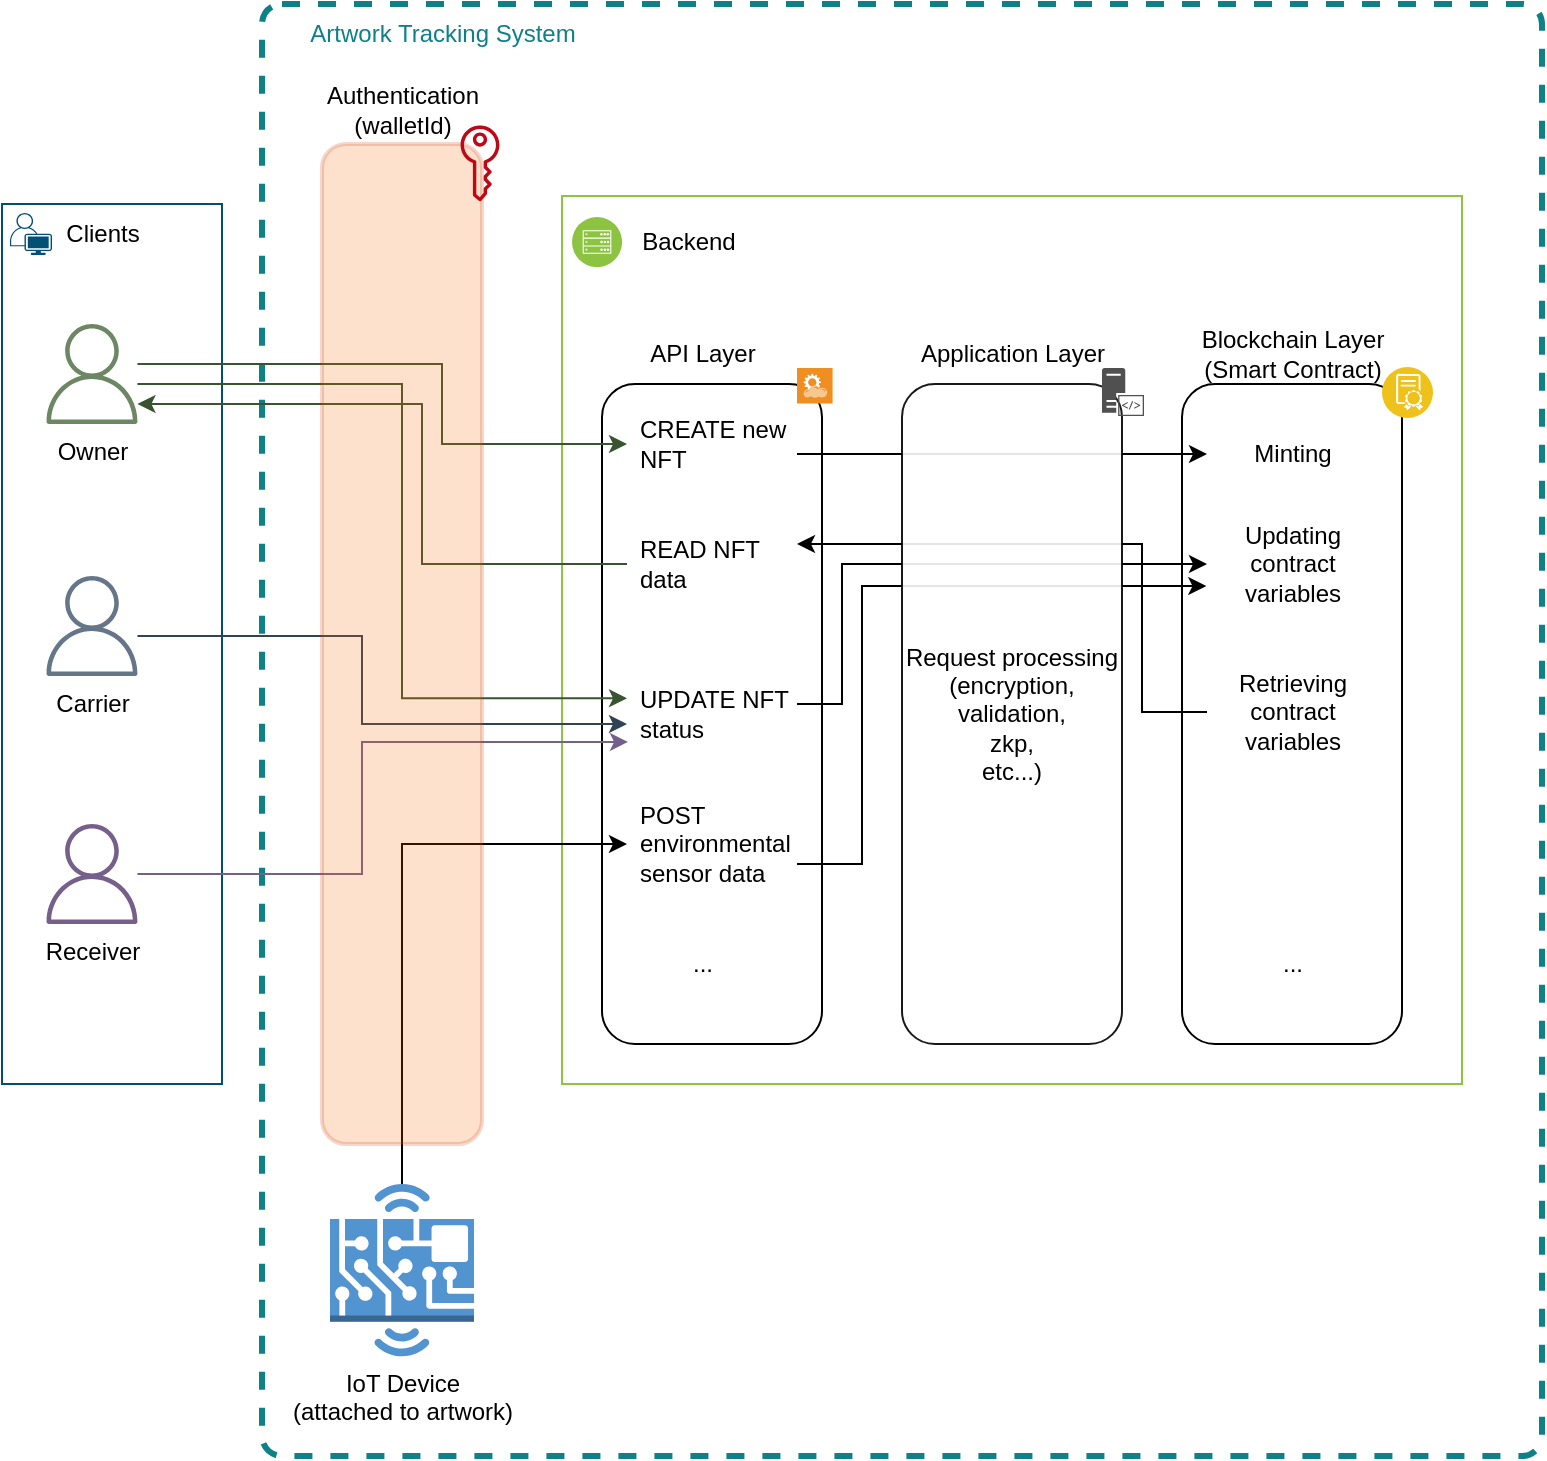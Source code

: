 <mxfile version="21.1.2" type="device">
  <diagram id="ueo7mvtwTdWJJ7_IZG4s" name="Seite-1">
    <mxGraphModel dx="1222" dy="922" grid="1" gridSize="10" guides="1" tooltips="1" connect="1" arrows="1" fold="1" page="1" pageScale="1" pageWidth="1169" pageHeight="827" math="0" shadow="0">
      <root>
        <mxCell id="0" />
        <mxCell id="1" parent="0" />
        <mxCell id="GqR5pssrANM1ScbAsOte-49" value="" style="html=1;align=center;verticalAlign=top;rounded=1;absoluteArcSize=1;arcSize=20;dashed=1;whiteSpace=wrap;fillColor=none;strokeColor=#0e8088;strokeWidth=3;" parent="1" vertex="1">
          <mxGeometry x="330" y="54" width="640" height="726" as="geometry" />
        </mxCell>
        <mxCell id="GqR5pssrANM1ScbAsOte-3" value="" style="rounded=0;whiteSpace=wrap;html=1;fillColor=none;strokeColor=#8dc542;" parent="1" vertex="1">
          <mxGeometry x="480" y="150" width="450" height="444" as="geometry" />
        </mxCell>
        <mxCell id="GqR5pssrANM1ScbAsOte-53" style="edgeStyle=orthogonalEdgeStyle;rounded=0;orthogonalLoop=1;jettySize=auto;html=1;" parent="1" source="GqR5pssrANM1ScbAsOte-52" target="GqR5pssrANM1ScbAsOte-17" edge="1">
          <mxGeometry relative="1" as="geometry">
            <Array as="points">
              <mxPoint x="770" y="408" />
              <mxPoint x="770" y="324" />
            </Array>
          </mxGeometry>
        </mxCell>
        <mxCell id="GqR5pssrANM1ScbAsOte-1" value="" style="rounded=0;whiteSpace=wrap;html=1;fillColor=none;strokeColor=#005073;" parent="1" vertex="1">
          <mxGeometry x="200" y="154" width="110" height="440" as="geometry" />
        </mxCell>
        <mxCell id="GqR5pssrANM1ScbAsOte-2" value="Clients" style="text;html=1;align=center;verticalAlign=middle;resizable=0;points=[];autosize=1;strokeColor=none;fillColor=none;" parent="1" vertex="1">
          <mxGeometry x="220" y="154" width="60" height="30" as="geometry" />
        </mxCell>
        <mxCell id="GqR5pssrANM1ScbAsOte-9" value="" style="edgeStyle=orthogonalEdgeStyle;rounded=0;orthogonalLoop=1;jettySize=auto;html=1;entryX=0;entryY=0.5;entryDx=0;entryDy=0;exitX=0.5;exitY=0;exitDx=0;exitDy=0;exitPerimeter=0;" parent="1" source="GqR5pssrANM1ScbAsOte-35" target="GqR5pssrANM1ScbAsOte-14" edge="1">
          <mxGeometry x="0.003" relative="1" as="geometry">
            <mxPoint x="480" y="704" as="sourcePoint" />
            <Array as="points">
              <mxPoint x="400" y="474" />
            </Array>
            <mxPoint as="offset" />
          </mxGeometry>
        </mxCell>
        <mxCell id="GqR5pssrANM1ScbAsOte-10" value="Blockchain Layer&lt;br&gt;(Smart Contract)" style="text;html=1;align=center;verticalAlign=middle;resizable=0;points=[];autosize=1;strokeColor=none;fillColor=none;" parent="1" vertex="1">
          <mxGeometry x="790" y="209" width="110" height="40" as="geometry" />
        </mxCell>
        <mxCell id="GqR5pssrANM1ScbAsOte-11" value="API Layer" style="text;html=1;align=center;verticalAlign=middle;resizable=0;points=[];autosize=1;strokeColor=none;fillColor=none;" parent="1" vertex="1">
          <mxGeometry x="510" y="214" width="80" height="30" as="geometry" />
        </mxCell>
        <mxCell id="GqR5pssrANM1ScbAsOte-12" value="" style="rounded=1;whiteSpace=wrap;html=1;fillColor=none;" parent="1" vertex="1">
          <mxGeometry x="500" y="244" width="110" height="330" as="geometry" />
        </mxCell>
        <mxCell id="GqR5pssrANM1ScbAsOte-32" style="edgeStyle=orthogonalEdgeStyle;rounded=0;orthogonalLoop=1;jettySize=auto;html=1;entryX=-0.004;entryY=0.684;entryDx=0;entryDy=0;entryPerimeter=0;" parent="1" source="GqR5pssrANM1ScbAsOte-14" target="GqR5pssrANM1ScbAsOte-30" edge="1">
          <mxGeometry relative="1" as="geometry">
            <Array as="points">
              <mxPoint x="630" y="484" />
              <mxPoint x="630" y="345" />
            </Array>
          </mxGeometry>
        </mxCell>
        <mxCell id="GqR5pssrANM1ScbAsOte-14" value="POST environmental sensor data" style="text;strokeColor=none;fillColor=none;align=left;verticalAlign=middle;spacingLeft=4;spacingRight=4;overflow=hidden;points=[[0,0.5],[1,0.5]];portConstraint=eastwest;rotatable=0;whiteSpace=wrap;html=1;" parent="1" vertex="1">
          <mxGeometry x="512.5" y="444" width="85" height="60" as="geometry" />
        </mxCell>
        <mxCell id="GqR5pssrANM1ScbAsOte-34" style="edgeStyle=orthogonalEdgeStyle;rounded=0;orthogonalLoop=1;jettySize=auto;html=1;" parent="1" source="GqR5pssrANM1ScbAsOte-15" target="GqR5pssrANM1ScbAsOte-29" edge="1">
          <mxGeometry relative="1" as="geometry">
            <Array as="points">
              <mxPoint x="620" y="279" />
              <mxPoint x="620" y="279" />
            </Array>
          </mxGeometry>
        </mxCell>
        <mxCell id="GqR5pssrANM1ScbAsOte-15" value="CREATE new NFT" style="text;strokeColor=none;fillColor=none;align=left;verticalAlign=middle;spacingLeft=4;spacingRight=4;overflow=hidden;points=[[0,0.5],[1,0.5]];portConstraint=eastwest;rotatable=0;whiteSpace=wrap;html=1;" parent="1" vertex="1">
          <mxGeometry x="512.5" y="244" width="85" height="60" as="geometry" />
        </mxCell>
        <mxCell id="GqR5pssrANM1ScbAsOte-33" style="edgeStyle=orthogonalEdgeStyle;rounded=0;orthogonalLoop=1;jettySize=auto;html=1;entryX=0;entryY=0.5;entryDx=0;entryDy=0;" parent="1" source="GqR5pssrANM1ScbAsOte-16" target="GqR5pssrANM1ScbAsOte-30" edge="1">
          <mxGeometry relative="1" as="geometry">
            <Array as="points">
              <mxPoint x="620" y="404" />
              <mxPoint x="620" y="334" />
            </Array>
          </mxGeometry>
        </mxCell>
        <mxCell id="GqR5pssrANM1ScbAsOte-16" value="UPDATE NFT status" style="text;strokeColor=none;fillColor=none;align=left;verticalAlign=middle;spacingLeft=4;spacingRight=4;overflow=hidden;points=[[0,0.5],[1,0.5]];portConstraint=eastwest;rotatable=0;whiteSpace=wrap;html=1;" parent="1" vertex="1">
          <mxGeometry x="512.5" y="379" width="85" height="60" as="geometry" />
        </mxCell>
        <mxCell id="GqR5pssrANM1ScbAsOte-17" value="READ NFT data" style="text;strokeColor=none;fillColor=none;align=left;verticalAlign=middle;spacingLeft=4;spacingRight=4;overflow=hidden;points=[[0,0.5],[1,0.5]];portConstraint=eastwest;rotatable=0;whiteSpace=wrap;html=1;" parent="1" vertex="1">
          <mxGeometry x="512.5" y="304" width="85" height="60" as="geometry" />
        </mxCell>
        <mxCell id="GqR5pssrANM1ScbAsOte-20" style="edgeStyle=orthogonalEdgeStyle;rounded=0;orthogonalLoop=1;jettySize=auto;html=1;entryX=0;entryY=0.5;entryDx=0;entryDy=0;fillColor=#6d8764;strokeColor=#3A5431;" parent="1" source="GqR5pssrANM1ScbAsOte-19" target="GqR5pssrANM1ScbAsOte-15" edge="1">
          <mxGeometry relative="1" as="geometry">
            <Array as="points">
              <mxPoint x="420" y="234" />
              <mxPoint x="420" y="274" />
            </Array>
          </mxGeometry>
        </mxCell>
        <mxCell id="GqR5pssrANM1ScbAsOte-21" style="edgeStyle=orthogonalEdgeStyle;rounded=0;orthogonalLoop=1;jettySize=auto;html=1;entryX=0;entryY=0.369;entryDx=0;entryDy=0;fillColor=#6d8764;strokeColor=#3A5431;entryPerimeter=0;" parent="1" source="GqR5pssrANM1ScbAsOte-19" target="GqR5pssrANM1ScbAsOte-16" edge="1">
          <mxGeometry relative="1" as="geometry">
            <Array as="points">
              <mxPoint x="400" y="244" />
              <mxPoint x="400" y="401" />
            </Array>
          </mxGeometry>
        </mxCell>
        <mxCell id="GqR5pssrANM1ScbAsOte-24" style="edgeStyle=orthogonalEdgeStyle;rounded=0;orthogonalLoop=1;jettySize=auto;html=1;entryX=0;entryY=0.5;entryDx=0;entryDy=0;fillColor=#6d8764;strokeColor=#3A5431;startArrow=classic;startFill=1;endArrow=none;endFill=0;" parent="1" source="GqR5pssrANM1ScbAsOte-19" target="GqR5pssrANM1ScbAsOte-17" edge="1">
          <mxGeometry relative="1" as="geometry">
            <Array as="points">
              <mxPoint x="410" y="254" />
              <mxPoint x="410" y="334" />
            </Array>
          </mxGeometry>
        </mxCell>
        <mxCell id="GqR5pssrANM1ScbAsOte-19" value="&lt;font color=&quot;#000000&quot;&gt;Owner&lt;/font&gt;" style="sketch=0;outlineConnect=0;fillColor=#6d8764;strokeColor=#3A5431;dashed=0;verticalLabelPosition=bottom;verticalAlign=top;align=center;html=1;fontSize=12;fontStyle=0;aspect=fixed;pointerEvents=1;shape=mxgraph.aws4.user;fontColor=#ffffff;" parent="1" vertex="1">
          <mxGeometry x="220" y="214" width="50" height="50" as="geometry" />
        </mxCell>
        <mxCell id="GqR5pssrANM1ScbAsOte-23" style="edgeStyle=orthogonalEdgeStyle;rounded=0;orthogonalLoop=1;jettySize=auto;html=1;fillColor=#647687;strokeColor=#314354;" parent="1" source="GqR5pssrANM1ScbAsOte-22" target="GqR5pssrANM1ScbAsOte-16" edge="1">
          <mxGeometry relative="1" as="geometry">
            <Array as="points">
              <mxPoint x="380" y="370" />
              <mxPoint x="380" y="414" />
            </Array>
          </mxGeometry>
        </mxCell>
        <mxCell id="GqR5pssrANM1ScbAsOte-22" value="&lt;font color=&quot;#000000&quot;&gt;Carrier&lt;/font&gt;" style="sketch=0;outlineConnect=0;fontColor=#ffffff;fillColor=#647687;strokeColor=#314354;dashed=0;verticalLabelPosition=bottom;verticalAlign=top;align=center;html=1;fontSize=12;fontStyle=0;aspect=fixed;pointerEvents=1;shape=mxgraph.aws4.user;" parent="1" vertex="1">
          <mxGeometry x="220" y="340" width="50" height="50" as="geometry" />
        </mxCell>
        <mxCell id="GqR5pssrANM1ScbAsOte-28" value="" style="rounded=1;whiteSpace=wrap;html=1;fillColor=none;" parent="1" vertex="1">
          <mxGeometry x="790" y="244" width="110" height="330" as="geometry" />
        </mxCell>
        <mxCell id="GqR5pssrANM1ScbAsOte-29" value="Minting" style="text;strokeColor=none;fillColor=none;align=center;verticalAlign=middle;spacingLeft=4;spacingRight=4;overflow=hidden;points=[[0,0.5],[1,0.5]];portConstraint=eastwest;rotatable=0;whiteSpace=wrap;html=1;" parent="1" vertex="1">
          <mxGeometry x="802.5" y="249" width="85" height="60" as="geometry" />
        </mxCell>
        <mxCell id="GqR5pssrANM1ScbAsOte-30" value="Updating contract variables" style="text;strokeColor=none;fillColor=none;align=center;verticalAlign=middle;spacingLeft=4;spacingRight=4;overflow=hidden;points=[[0,0.5],[1,0.5]];portConstraint=eastwest;rotatable=0;whiteSpace=wrap;html=1;" parent="1" vertex="1">
          <mxGeometry x="802.5" y="304" width="85" height="60" as="geometry" />
        </mxCell>
        <mxCell id="GqR5pssrANM1ScbAsOte-31" value="..." style="text;strokeColor=none;fillColor=none;align=center;verticalAlign=middle;spacingLeft=4;spacingRight=4;overflow=hidden;points=[[0,0.5],[1,0.5]];portConstraint=eastwest;rotatable=0;whiteSpace=wrap;html=1;" parent="1" vertex="1">
          <mxGeometry x="802.5" y="504" width="85" height="60" as="geometry" />
        </mxCell>
        <mxCell id="GqR5pssrANM1ScbAsOte-35" value="IoT Device&lt;br&gt;(attached to artwork)" style="outlineConnect=0;dashed=0;verticalLabelPosition=bottom;verticalAlign=top;align=center;html=1;shape=mxgraph.aws3.hardware_board;fillColor=#5294CF;gradientColor=none;labelPosition=center;" parent="1" vertex="1">
          <mxGeometry x="364" y="644.0" width="72" height="86.14" as="geometry" />
        </mxCell>
        <mxCell id="hDjlnW6x61JkgasZO3AA-2" value="" style="edgeStyle=orthogonalEdgeStyle;rounded=0;orthogonalLoop=1;jettySize=auto;html=1;entryX=0.006;entryY=0.733;entryDx=0;entryDy=0;entryPerimeter=0;strokeColor=#75608a;" edge="1" parent="1" source="GqR5pssrANM1ScbAsOte-37" target="GqR5pssrANM1ScbAsOte-16">
          <mxGeometry relative="1" as="geometry">
            <Array as="points">
              <mxPoint x="380" y="489" />
              <mxPoint x="380" y="423" />
            </Array>
          </mxGeometry>
        </mxCell>
        <mxCell id="GqR5pssrANM1ScbAsOte-37" value="&lt;font color=&quot;#000000&quot;&gt;Receiver&lt;br&gt;&lt;/font&gt;" style="sketch=0;outlineConnect=0;fontColor=#ffffff;fillColor=#76608a;strokeColor=#432D57;dashed=0;verticalLabelPosition=bottom;verticalAlign=top;align=center;html=1;fontSize=12;fontStyle=0;aspect=fixed;pointerEvents=1;shape=mxgraph.aws4.user;" parent="1" vertex="1">
          <mxGeometry x="220" y="464" width="50" height="50" as="geometry" />
        </mxCell>
        <mxCell id="GqR5pssrANM1ScbAsOte-39" value="Backend" style="text;html=1;align=center;verticalAlign=middle;resizable=0;points=[];autosize=1;strokeColor=none;fillColor=none;" parent="1" vertex="1">
          <mxGeometry x="507.5" y="158" width="70" height="30" as="geometry" />
        </mxCell>
        <mxCell id="GqR5pssrANM1ScbAsOte-41" value="" style="rounded=1;whiteSpace=wrap;html=1;fillColor=#fa6800;fontColor=#000000;strokeColor=#C73500;opacity=20;strokeWidth=2;" parent="1" vertex="1">
          <mxGeometry x="360" y="124" width="80" height="500" as="geometry" />
        </mxCell>
        <mxCell id="GqR5pssrANM1ScbAsOte-42" value="Authentication&lt;br&gt;(walletId)" style="text;html=1;align=center;verticalAlign=middle;resizable=0;points=[];autosize=1;strokeColor=none;fillColor=none;" parent="1" vertex="1">
          <mxGeometry x="350" y="87" width="100" height="40" as="geometry" />
        </mxCell>
        <mxCell id="GqR5pssrANM1ScbAsOte-43" value="Request processing&lt;br&gt;(encryption, validation,&lt;br&gt;zkp,&lt;br&gt;etc...)" style="rounded=1;whiteSpace=wrap;html=1;fillColor=default;opacity=90;" parent="1" vertex="1">
          <mxGeometry x="650" y="244" width="110" height="330" as="geometry" />
        </mxCell>
        <mxCell id="GqR5pssrANM1ScbAsOte-44" value="Application Layer" style="text;html=1;align=center;verticalAlign=middle;resizable=0;points=[];autosize=1;strokeColor=none;fillColor=none;" parent="1" vertex="1">
          <mxGeometry x="645" y="214" width="120" height="30" as="geometry" />
        </mxCell>
        <mxCell id="GqR5pssrANM1ScbAsOte-45" value="..." style="text;strokeColor=none;fillColor=none;align=center;verticalAlign=middle;spacingLeft=4;spacingRight=4;overflow=hidden;points=[[0,0.5],[1,0.5]];portConstraint=eastwest;rotatable=0;whiteSpace=wrap;html=1;" parent="1" vertex="1">
          <mxGeometry x="507.5" y="504" width="85" height="60" as="geometry" />
        </mxCell>
        <mxCell id="GqR5pssrANM1ScbAsOte-50" value="&lt;font color=&quot;#0d8088&quot;&gt;Artwork Tracking System&lt;/font&gt;" style="text;html=1;align=center;verticalAlign=middle;resizable=0;points=[];autosize=1;strokeColor=#0e8088;fillColor=#b0e3e6;opacity=0;" parent="1" vertex="1">
          <mxGeometry x="340" y="54" width="160" height="30" as="geometry" />
        </mxCell>
        <mxCell id="GqR5pssrANM1ScbAsOte-52" value="Retrieving contract variables" style="text;strokeColor=none;fillColor=none;align=center;verticalAlign=middle;spacingLeft=4;spacingRight=4;overflow=hidden;points=[[0,0.5],[1,0.5]];portConstraint=eastwest;rotatable=0;whiteSpace=wrap;html=1;" parent="1" vertex="1">
          <mxGeometry x="802.5" y="378" width="85" height="60" as="geometry" />
        </mxCell>
        <mxCell id="1ouffjeRAv1VJQCSkiRg-1" value="" style="image;aspect=fixed;perimeter=ellipsePerimeter;html=1;align=center;shadow=0;dashed=0;fontColor=#4277BB;labelBackgroundColor=default;fontSize=12;spacingTop=3;image=img/lib/ibm/infrastructure/mobile_backend.svg;" parent="1" vertex="1">
          <mxGeometry x="485" y="160.5" width="25" height="25" as="geometry" />
        </mxCell>
        <mxCell id="1ouffjeRAv1VJQCSkiRg-2" value="" style="points=[[0.35,0,0],[0.98,0.51,0],[1,0.71,0],[0.67,1,0],[0,0.795,0],[0,0.65,0]];verticalLabelPosition=bottom;sketch=0;html=1;verticalAlign=top;aspect=fixed;align=center;pointerEvents=1;shape=mxgraph.cisco19.user;fillColor=#005073;strokeColor=none;" parent="1" vertex="1">
          <mxGeometry x="204" y="158.5" width="21" height="21" as="geometry" />
        </mxCell>
        <mxCell id="YJsinMg0PK696agXTrmT-1" value="" style="image;aspect=fixed;perimeter=ellipsePerimeter;html=1;align=center;shadow=0;dashed=0;fontColor=#4277BB;labelBackgroundColor=default;fontSize=12;spacingTop=3;image=img/lib/ibm/blockchain/smart_contract.svg;" parent="1" vertex="1">
          <mxGeometry x="890" y="235.5" width="25.5" height="25.5" as="geometry" />
        </mxCell>
        <mxCell id="YJsinMg0PK696agXTrmT-2" value="" style="sketch=0;pointerEvents=1;shadow=0;dashed=0;html=1;strokeColor=none;fillColor=#505050;labelPosition=center;verticalLabelPosition=bottom;verticalAlign=top;outlineConnect=0;align=center;shape=mxgraph.office.servers.server_side_code;" parent="1" vertex="1">
          <mxGeometry x="750" y="236" width="21" height="24" as="geometry" />
        </mxCell>
        <mxCell id="YJsinMg0PK696agXTrmT-3" value="" style="shadow=0;dashed=0;html=1;strokeColor=none;fillColor=#EF8F21;labelPosition=center;verticalLabelPosition=bottom;verticalAlign=top;align=center;outlineConnect=0;shape=mxgraph.veeam.2d.restful_apis;" parent="1" vertex="1">
          <mxGeometry x="597.5" y="236" width="17.8" height="17.8" as="geometry" />
        </mxCell>
        <mxCell id="YJsinMg0PK696agXTrmT-5" value="" style="sketch=0;outlineConnect=0;fontColor=#232F3E;gradientColor=none;fillColor=#BF0816;strokeColor=none;dashed=0;verticalLabelPosition=bottom;verticalAlign=top;align=center;html=1;fontSize=12;fontStyle=0;aspect=fixed;pointerEvents=1;shape=mxgraph.aws4.addon;rotation=90;" parent="1" vertex="1">
          <mxGeometry x="420" y="124" width="38" height="19.49" as="geometry" />
        </mxCell>
      </root>
    </mxGraphModel>
  </diagram>
</mxfile>
